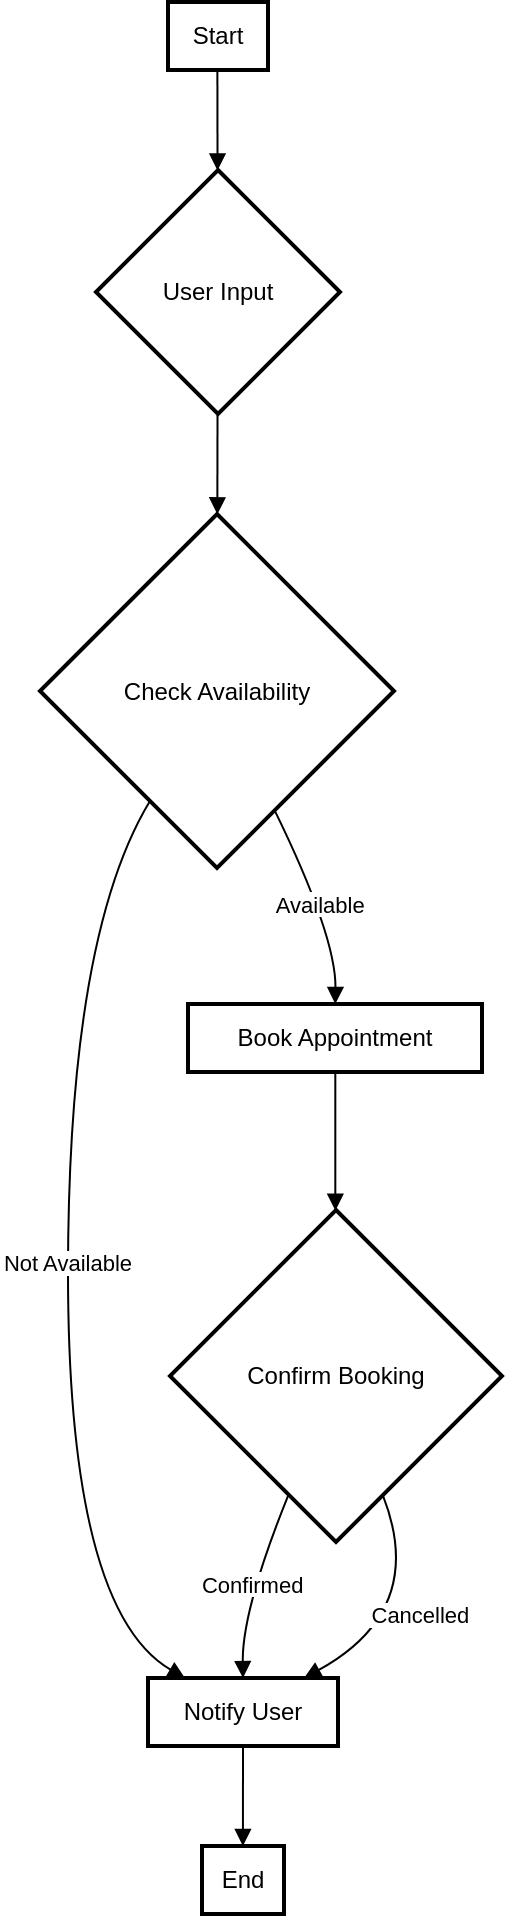 <mxfile version="24.0.6" type="github">
  <diagram name="Page-1" id="OUhjd5QczZQZaACeehBT">
    <mxGraphModel dx="838" dy="600" grid="1" gridSize="10" guides="1" tooltips="1" connect="1" arrows="1" fold="1" page="1" pageScale="1" pageWidth="827" pageHeight="1169" math="0" shadow="0">
      <root>
        <mxCell id="0" />
        <mxCell id="1" parent="0" />
        <mxCell id="yaG0GOqa6Kex34Sa0DwB-1" value="Start" style="whiteSpace=wrap;strokeWidth=2;" vertex="1" parent="1">
          <mxGeometry x="84" y="20" width="50" height="34" as="geometry" />
        </mxCell>
        <mxCell id="yaG0GOqa6Kex34Sa0DwB-2" value="User Input" style="rhombus;strokeWidth=2;whiteSpace=wrap;" vertex="1" parent="1">
          <mxGeometry x="48" y="104" width="122" height="122" as="geometry" />
        </mxCell>
        <mxCell id="yaG0GOqa6Kex34Sa0DwB-3" value="Check Availability" style="rhombus;strokeWidth=2;whiteSpace=wrap;" vertex="1" parent="1">
          <mxGeometry x="20" y="276" width="177" height="177" as="geometry" />
        </mxCell>
        <mxCell id="yaG0GOqa6Kex34Sa0DwB-4" value="Book Appointment" style="whiteSpace=wrap;strokeWidth=2;" vertex="1" parent="1">
          <mxGeometry x="94" y="521" width="147" height="34" as="geometry" />
        </mxCell>
        <mxCell id="yaG0GOqa6Kex34Sa0DwB-5" value="Notify User" style="whiteSpace=wrap;strokeWidth=2;" vertex="1" parent="1">
          <mxGeometry x="74" y="858" width="95" height="34" as="geometry" />
        </mxCell>
        <mxCell id="yaG0GOqa6Kex34Sa0DwB-6" value="Confirm Booking" style="rhombus;strokeWidth=2;whiteSpace=wrap;" vertex="1" parent="1">
          <mxGeometry x="85" y="624" width="166" height="166" as="geometry" />
        </mxCell>
        <mxCell id="yaG0GOqa6Kex34Sa0DwB-7" value="End" style="whiteSpace=wrap;strokeWidth=2;" vertex="1" parent="1">
          <mxGeometry x="101" y="942" width="41" height="34" as="geometry" />
        </mxCell>
        <mxCell id="yaG0GOqa6Kex34Sa0DwB-8" value="" style="curved=1;startArrow=none;endArrow=block;exitX=0.494;exitY=0.988;entryX=0.498;entryY=-0.003;rounded=0;" edge="1" parent="1" source="yaG0GOqa6Kex34Sa0DwB-1" target="yaG0GOqa6Kex34Sa0DwB-2">
          <mxGeometry relative="1" as="geometry">
            <Array as="points" />
          </mxGeometry>
        </mxCell>
        <mxCell id="yaG0GOqa6Kex34Sa0DwB-9" value="" style="curved=1;startArrow=none;endArrow=block;exitX=0.498;exitY=1;entryX=0.501;entryY=0;rounded=0;" edge="1" parent="1" source="yaG0GOqa6Kex34Sa0DwB-2" target="yaG0GOqa6Kex34Sa0DwB-3">
          <mxGeometry relative="1" as="geometry">
            <Array as="points" />
          </mxGeometry>
        </mxCell>
        <mxCell id="yaG0GOqa6Kex34Sa0DwB-10" value="Available" style="curved=1;startArrow=none;endArrow=block;exitX=0.741;exitY=0.999;entryX=0.501;entryY=0.012;rounded=0;" edge="1" parent="1" source="yaG0GOqa6Kex34Sa0DwB-3" target="yaG0GOqa6Kex34Sa0DwB-4">
          <mxGeometry relative="1" as="geometry">
            <Array as="points">
              <mxPoint x="168" y="487" />
            </Array>
          </mxGeometry>
        </mxCell>
        <mxCell id="yaG0GOqa6Kex34Sa0DwB-11" value="Not Available" style="curved=1;startArrow=none;endArrow=block;exitX=0.196;exitY=0.999;entryX=0.196;entryY=0.003;rounded=0;" edge="1" parent="1" source="yaG0GOqa6Kex34Sa0DwB-3" target="yaG0GOqa6Kex34Sa0DwB-5">
          <mxGeometry relative="1" as="geometry">
            <Array as="points">
              <mxPoint x="34" y="487" />
              <mxPoint x="34" y="824" />
            </Array>
          </mxGeometry>
        </mxCell>
        <mxCell id="yaG0GOqa6Kex34Sa0DwB-12" value="" style="curved=1;startArrow=none;endArrow=block;exitX=0.501;exitY=1;entryX=0.498;entryY=-0.002;rounded=0;" edge="1" parent="1" source="yaG0GOqa6Kex34Sa0DwB-4" target="yaG0GOqa6Kex34Sa0DwB-6">
          <mxGeometry relative="1" as="geometry">
            <Array as="points" />
          </mxGeometry>
        </mxCell>
        <mxCell id="yaG0GOqa6Kex34Sa0DwB-13" value="Confirmed" style="curved=1;startArrow=none;endArrow=block;exitX=0.301;exitY=0.997;entryX=0.5;entryY=0.003;rounded=0;" edge="1" parent="1" source="yaG0GOqa6Kex34Sa0DwB-6" target="yaG0GOqa6Kex34Sa0DwB-5">
          <mxGeometry relative="1" as="geometry">
            <Array as="points">
              <mxPoint x="121" y="824" />
            </Array>
          </mxGeometry>
        </mxCell>
        <mxCell id="yaG0GOqa6Kex34Sa0DwB-14" value="Cancelled" style="curved=1;startArrow=none;endArrow=block;exitX=0.695;exitY=0.997;entryX=0.82;entryY=0.003;rounded=0;" edge="1" parent="1" source="yaG0GOqa6Kex34Sa0DwB-6" target="yaG0GOqa6Kex34Sa0DwB-5">
          <mxGeometry relative="1" as="geometry">
            <Array as="points">
              <mxPoint x="214" y="824" />
            </Array>
          </mxGeometry>
        </mxCell>
        <mxCell id="yaG0GOqa6Kex34Sa0DwB-15" value="" style="curved=1;startArrow=none;endArrow=block;exitX=0.5;exitY=0.991;entryX=0.499;entryY=-0.009;rounded=0;" edge="1" parent="1" source="yaG0GOqa6Kex34Sa0DwB-5" target="yaG0GOqa6Kex34Sa0DwB-7">
          <mxGeometry relative="1" as="geometry">
            <Array as="points" />
          </mxGeometry>
        </mxCell>
      </root>
    </mxGraphModel>
  </diagram>
</mxfile>

